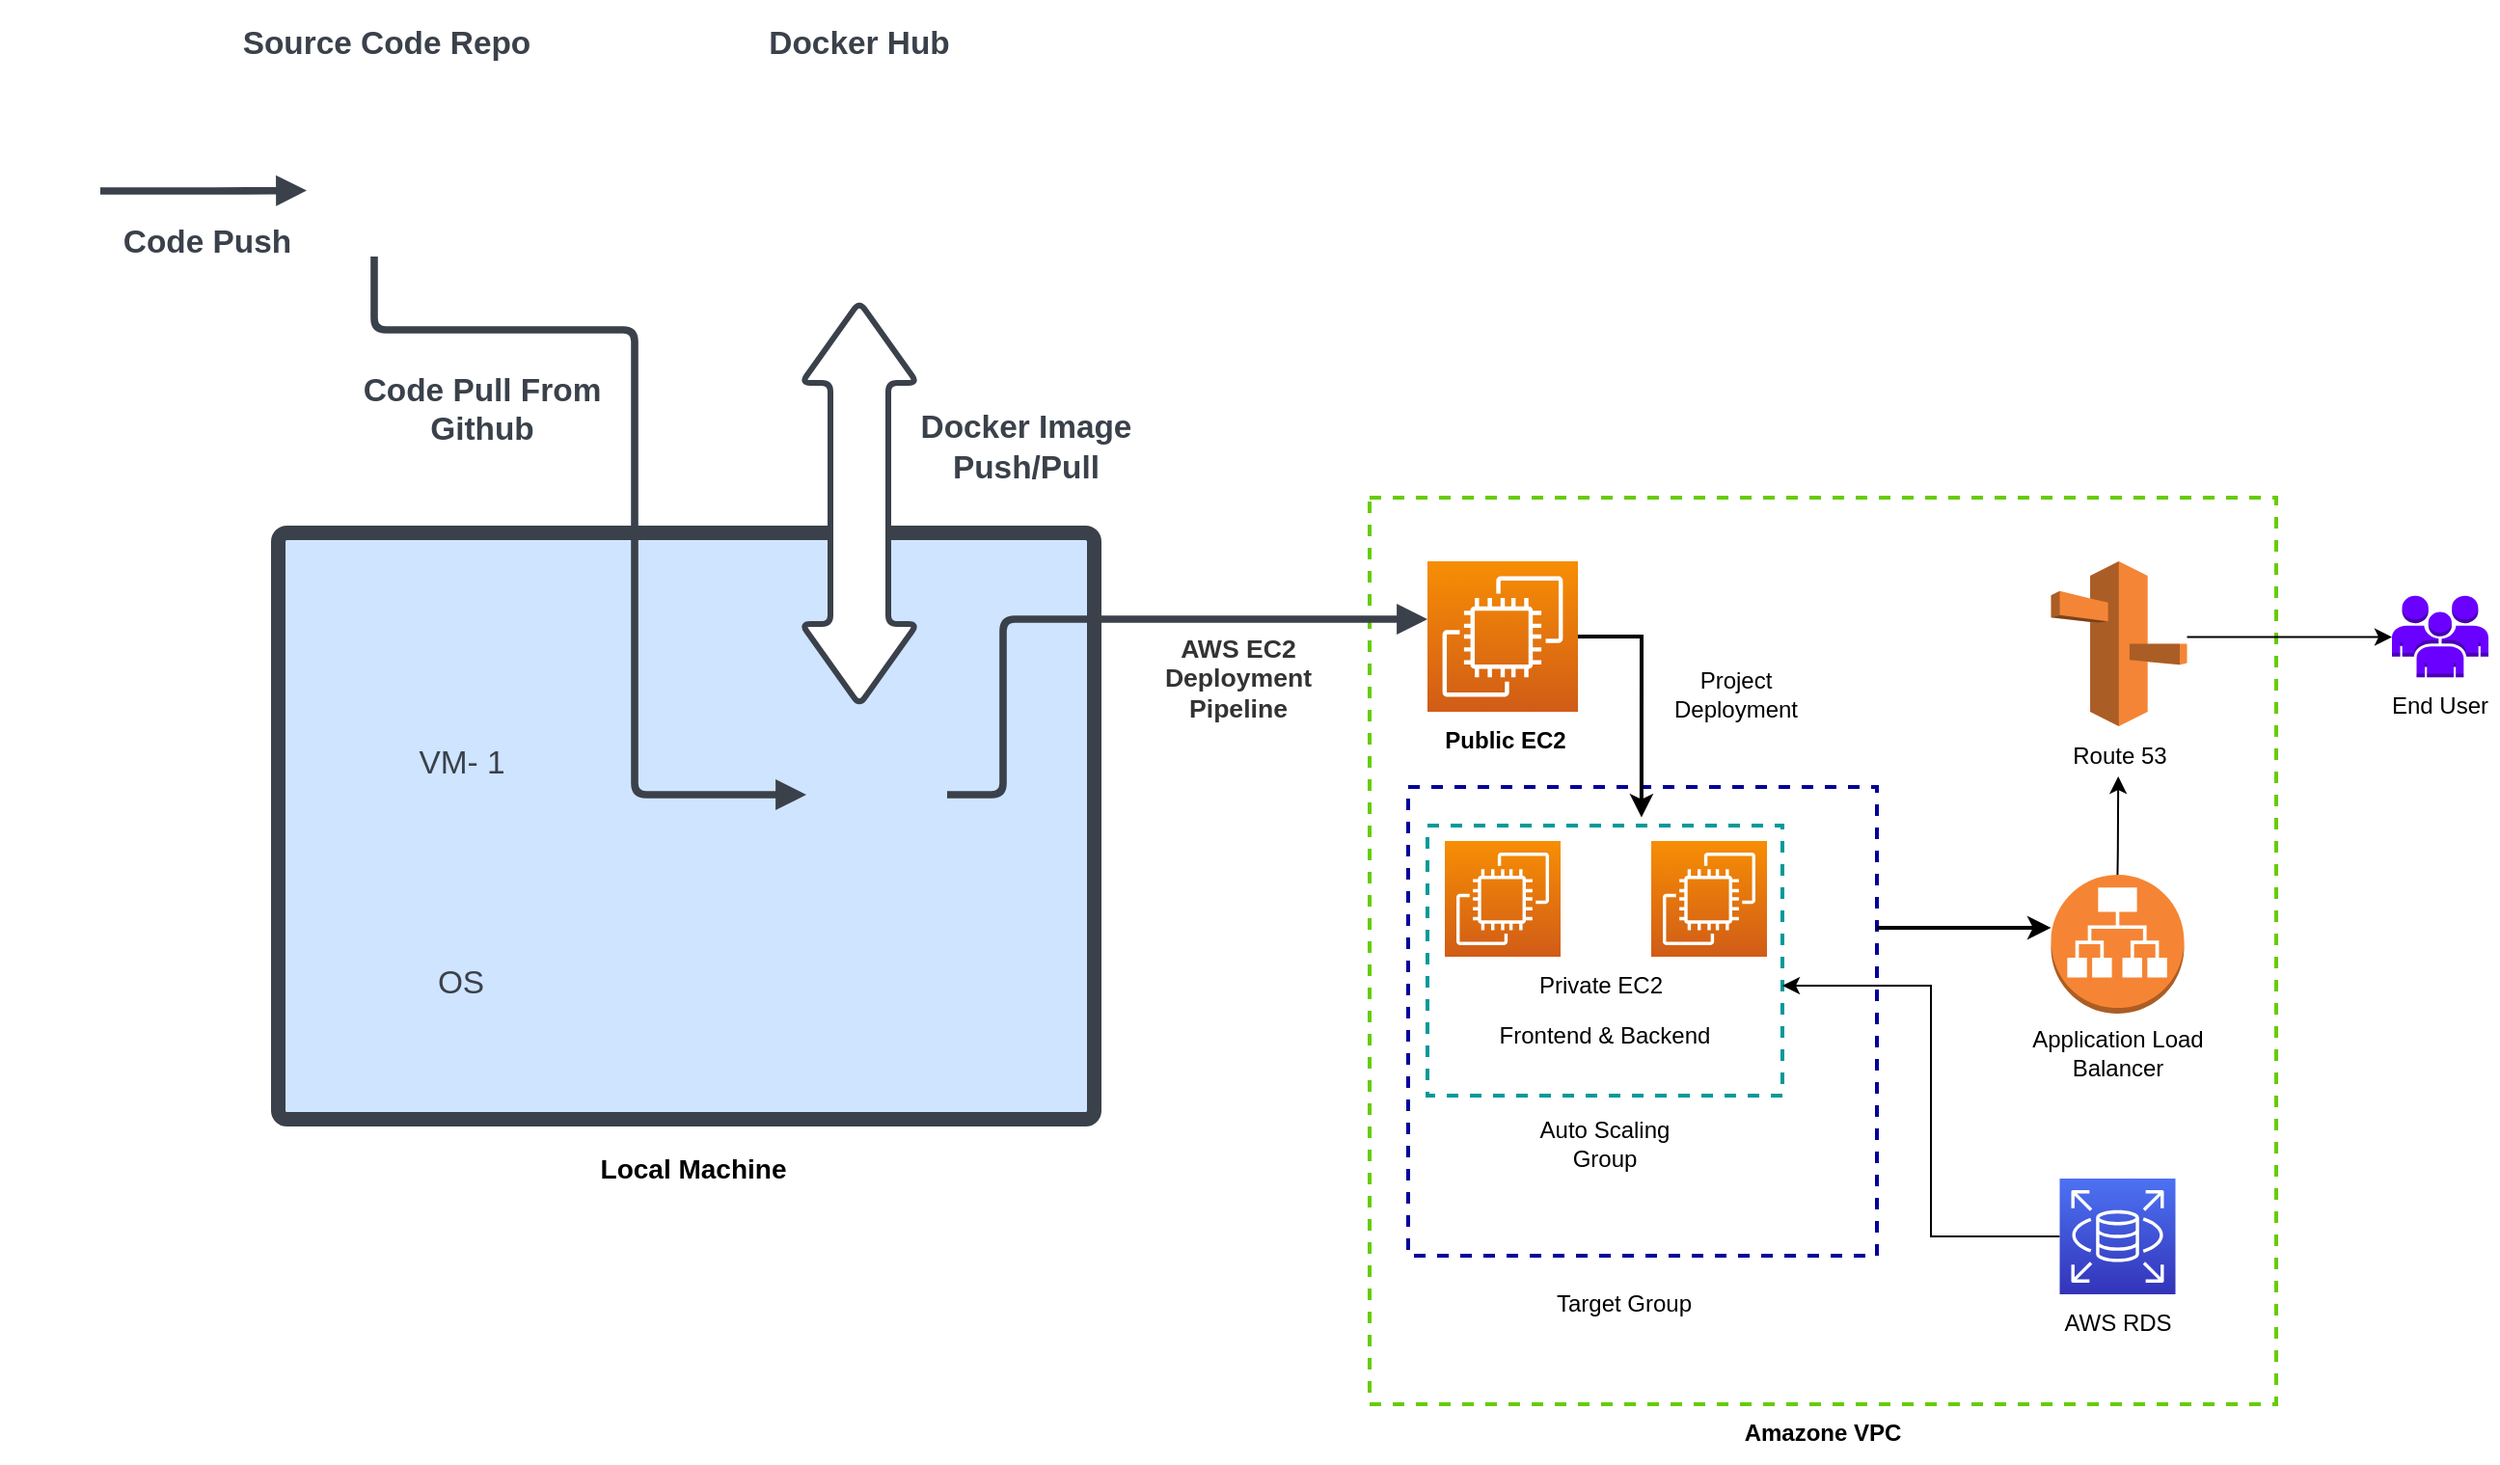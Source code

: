 <mxfile version="21.5.2" type="github">
  <diagram name="Page-1" id="__P3bBkNyp0BzFhK09_J">
    <mxGraphModel dx="7624" dy="1748" grid="1" gridSize="10" guides="1" tooltips="1" connect="1" arrows="1" fold="1" page="1" pageScale="1" pageWidth="827" pageHeight="1169" math="0" shadow="0">
      <root>
        <mxCell id="0" />
        <mxCell id="1" parent="0" />
        <mxCell id="Lb2MdEJ-lgtvsfjXcVbQ-63" value="" style="whiteSpace=wrap;html=1;aspect=fixed;strokeColor=#66CC00;fillColor=none;strokeWidth=2;rounded=0;perimeterSpacing=0;dashed=1;" vertex="1" parent="1">
          <mxGeometry x="-5810" y="-53" width="470" height="470" as="geometry" />
        </mxCell>
        <mxCell id="Lb2MdEJ-lgtvsfjXcVbQ-76" value="" style="whiteSpace=wrap;html=1;aspect=fixed;fillColor=none;dashed=1;strokeColor=#000099;strokeWidth=2;" vertex="1" parent="1">
          <mxGeometry x="-5790" y="97" width="243" height="243" as="geometry" />
        </mxCell>
        <mxCell id="Lb2MdEJ-lgtvsfjXcVbQ-100" value="" style="rounded=0;whiteSpace=wrap;html=1;fillColor=none;strokeColor=#009999;strokeWidth=2;dashed=1;" vertex="1" parent="1">
          <mxGeometry x="-5780" y="117" width="184" height="140" as="geometry" />
        </mxCell>
        <mxCell id="Lb2MdEJ-lgtvsfjXcVbQ-4" value="" style="points=[[0.714,0.338,0],[0.549,0.2,0],[0.85,0.198,0]];html=1;overflow=block;blockSpacing=1;whiteSpace=wrap;fontSize=13;spacing=3.8;strokeColor=#3a414a;strokeOpacity=100;fillOpacity=100;rounded=1;absoluteArcSize=1;arcSize=9;fillColor=#cfe4ff;strokeWidth=7.5;lucidId=tHR.RqMFKNO4;" vertex="1" parent="1">
          <mxGeometry x="-6376" y="-35" width="423" height="304" as="geometry" />
        </mxCell>
        <mxCell id="Lb2MdEJ-lgtvsfjXcVbQ-5" value="" style="html=1;overflow=block;blockSpacing=1;whiteSpace=wrap;shape=image;fontSize=13;spacing=0;strokeColor=none;strokeOpacity=100;strokeWidth=0;image=https://images.lucid.app/images/0839ae5e-1928-40da-9dd1-2a745bce146e/content;imageAspect=0;lucidId=lZQ.nhfzFDih;" vertex="1" parent="1">
          <mxGeometry x="-6120" y="71" width="91" height="60" as="geometry" />
        </mxCell>
        <mxCell id="Lb2MdEJ-lgtvsfjXcVbQ-6" value="" style="html=1;overflow=block;blockSpacing=1;whiteSpace=wrap;shape=image;fontSize=13;spacing=0;strokeColor=none;strokeOpacity=100;strokeWidth=0;image=https://images.lucid.app/images/5dbf9200-86ef-41af-bba9-ffb445953cea/content;imageAspect=0;lucidId=1ZQ.fj6Nxm91;" vertex="1" parent="1">
          <mxGeometry x="-6317" y="-7" width="73" height="69" as="geometry" />
        </mxCell>
        <mxCell id="Lb2MdEJ-lgtvsfjXcVbQ-9" value="" style="html=1;overflow=block;blockSpacing=1;whiteSpace=wrap;shape=image;fontSize=13;spacing=0;strokeColor=none;strokeOpacity=100;strokeWidth=0;image=https://images.lucid.app/images/7aab2980-8390-469f-9542-503a8dc7d49c/content;imageAspect=0;lucidId=39Q.k~S7HBWE;" vertex="1" parent="1">
          <mxGeometry x="-6141" y="-269" width="133" height="113" as="geometry" />
        </mxCell>
        <mxCell id="Lb2MdEJ-lgtvsfjXcVbQ-10" value="" style="html=1;overflow=block;blockSpacing=1;whiteSpace=wrap;shape=image;fontSize=13;spacing=0;strokeColor=none;strokeOpacity=100;strokeWidth=0;image=https://images.lucid.app/images/96fd7c5d-47f8-4f27-a543-2824d02b5435/content;imageAspect=0;lucidId=p~Q.Xl.0O8On;" vertex="1" parent="1">
          <mxGeometry x="-6361" y="-254" width="76" height="76" as="geometry" />
        </mxCell>
        <mxCell id="Lb2MdEJ-lgtvsfjXcVbQ-12" value="" style="html=1;jettySize=18;whiteSpace=wrap;fontSize=13;strokeColor=#3a414a;strokeOpacity=100;strokeWidth=3.8;rounded=1;arcSize=12;edgeStyle=orthogonalEdgeStyle;startArrow=none;endArrow=block;endFill=1;exitX=0.5;exitY=1;exitPerimeter=0;lucidId=YYS.RZbuwzPK;" edge="1" parent="1">
          <mxGeometry width="100" height="100" relative="1" as="geometry">
            <Array as="points">
              <mxPoint x="-6326" y="-140" />
              <mxPoint x="-6191" y="-140" />
              <mxPoint x="-6191" y="101" />
            </Array>
            <mxPoint x="-6326" y="-178" as="sourcePoint" />
            <mxPoint x="-6102" y="101" as="targetPoint" />
          </mxGeometry>
        </mxCell>
        <mxCell id="Lb2MdEJ-lgtvsfjXcVbQ-13" value="VM- 1" style="html=1;overflow=block;blockSpacing=1;whiteSpace=wrap;fontSize=16.7;fontColor=#3a414a;spacing=3.8;strokeOpacity=0;fillOpacity=0;rounded=1;absoluteArcSize=1;arcSize=9;fillColor=#ffffff;strokeWidth=0.8;lucidId=PZS.uT0q8Rq6;" vertex="1" parent="1">
          <mxGeometry x="-6326" y="71" width="91" height="25" as="geometry" />
        </mxCell>
        <mxCell id="Lb2MdEJ-lgtvsfjXcVbQ-21" value="" style="html=1;overflow=block;blockSpacing=1;whiteSpace=wrap;shape=image;fontSize=13;spacing=0;strokeColor=none;strokeOpacity=100;strokeWidth=0;image=https://images.lucid.app/images/77aa2bb6-9937-4ae3-a3e1-917ee15fafa7/content;imageAspect=0;lucidId=PaT.EkcdLVLc;" vertex="1" parent="1">
          <mxGeometry x="-6326" y="152" width="110" height="26" as="geometry" />
        </mxCell>
        <mxCell id="Lb2MdEJ-lgtvsfjXcVbQ-22" value="OS" style="html=1;overflow=block;blockSpacing=1;whiteSpace=wrap;fontSize=16.7;fontColor=#3a414a;spacing=3.8;strokeOpacity=0;fillOpacity=0;rounded=1;absoluteArcSize=1;arcSize=9;fillColor=#ffffff;strokeWidth=0.8;lucidId=~aT.bKo5OBzp;" vertex="1" parent="1">
          <mxGeometry x="-6311" y="181" width="60" height="35" as="geometry" />
        </mxCell>
        <mxCell id="Lb2MdEJ-lgtvsfjXcVbQ-23" value="Source Code Repo" style="html=1;overflow=block;blockSpacing=1;whiteSpace=wrap;fontSize=16.7;fontColor=#3a414a;fontStyle=1;spacing=3.8;strokeOpacity=0;fillOpacity=0;rounded=1;absoluteArcSize=1;arcSize=9;fillColor=#ffffff;strokeWidth=0.8;lucidId=rfT.Em8CiN_r;" vertex="1" parent="1">
          <mxGeometry x="-6414" y="-310" width="189" height="43" as="geometry" />
        </mxCell>
        <mxCell id="Lb2MdEJ-lgtvsfjXcVbQ-24" value="" style="shape=doubleArrow;arrowWidth=0.5;arrowSize=0.201;whiteSpace=wrap;fontSize=13;spacing=3.8;strokeColor=#3a414a;strokeOpacity=100;rounded=1;absoluteArcSize=1;arcSize=9;rotation=-270;strokeWidth=3;html=1;" vertex="1" parent="1">
          <mxGeometry x="-6179" y="-80" width="209" height="60" as="geometry" />
        </mxCell>
        <mxCell id="Lb2MdEJ-lgtvsfjXcVbQ-25" value="Docker Hub" style="html=1;overflow=block;blockSpacing=1;whiteSpace=wrap;fontSize=16.7;fontColor=#3a414a;fontStyle=1;spacing=3.8;strokeOpacity=0;fillOpacity=0;rounded=1;absoluteArcSize=1;arcSize=9;fillColor=#ffffff;strokeWidth=0.8;lucidId=KgT.KoDKqtLL;" vertex="1" parent="1">
          <mxGeometry x="-6165" y="-310" width="181" height="43" as="geometry" />
        </mxCell>
        <mxCell id="Lb2MdEJ-lgtvsfjXcVbQ-35" value="" style="html=1;jettySize=18;whiteSpace=wrap;fontSize=13;strokeColor=#3a414a;strokeOpacity=100;strokeWidth=3.8;rounded=1;arcSize=12;edgeStyle=orthogonalEdgeStyle;startArrow=none;endArrow=block;endFill=1;exitX=1;exitY=0.5;lucidId=XIT.VC7dbxih;exitDx=0;exitDy=0;" edge="1" parent="1" source="Lb2MdEJ-lgtvsfjXcVbQ-5" target="Lb2MdEJ-lgtvsfjXcVbQ-65">
          <mxGeometry width="100" height="100" relative="1" as="geometry">
            <Array as="points">
              <mxPoint x="-6000" y="101" />
              <mxPoint x="-6000" y="10" />
            </Array>
            <mxPoint x="-5750" y="10" as="targetPoint" />
          </mxGeometry>
        </mxCell>
        <mxCell id="Lb2MdEJ-lgtvsfjXcVbQ-48" value="Docker Image Push/Pull" style="html=1;overflow=block;blockSpacing=1;whiteSpace=wrap;fontSize=16.7;fontColor=#3a414a;fontStyle=1;spacing=3.8;strokeOpacity=0;fillOpacity=0;rounded=1;absoluteArcSize=1;arcSize=9;fillColor=#ffffff;strokeWidth=0.8;lucidId=Dp-.tNbPMVZ.;" vertex="1" parent="1">
          <mxGeometry x="-6052" y="-106" width="128" height="53" as="geometry" />
        </mxCell>
        <mxCell id="Lb2MdEJ-lgtvsfjXcVbQ-49" value="Code Pull From Github" style="html=1;overflow=block;blockSpacing=1;whiteSpace=wrap;fontSize=16.7;fontColor=#3a414a;fontStyle=1;spacing=3.8;strokeOpacity=0;fillOpacity=0;rounded=1;absoluteArcSize=1;arcSize=9;fillColor=#ffffff;strokeWidth=0.8;lucidId=_p-.m4A0VA30;" vertex="1" parent="1">
          <mxGeometry x="-6339" y="-122" width="138" height="43" as="geometry" />
        </mxCell>
        <mxCell id="Lb2MdEJ-lgtvsfjXcVbQ-50" value="AWS EC2 Deployment Pipeline" style="html=1;overflow=block;blockSpacing=1;whiteSpace=wrap;fontSize=13.3;fontColor=#333333;fontStyle=1;align=center;spacing=3.8;strokeOpacity=0;fillOpacity=0;rounded=1;absoluteArcSize=1;arcSize=9;fillColor=#ffffff;strokeWidth=0.8;lucidId=1q-.gLM~SQ97;" vertex="1" parent="1">
          <mxGeometry x="-5946" y="14" width="136" height="48" as="geometry" />
        </mxCell>
        <mxCell id="Lb2MdEJ-lgtvsfjXcVbQ-51" value="" style="html=1;overflow=block;blockSpacing=1;whiteSpace=wrap;shape=image;fontSize=13;spacing=0;strokeColor=none;strokeOpacity=100;strokeWidth=0;image=https://images.lucid.app/images/9f01b302-5040-4e6e-be54-d4b0a862a444/content;imageAspect=0;lucidId=st-.MnG1-Kka;" vertex="1" parent="1">
          <mxGeometry x="-6520" y="-235" width="52" height="46" as="geometry" />
        </mxCell>
        <mxCell id="Lb2MdEJ-lgtvsfjXcVbQ-52" value="" style="html=1;jettySize=18;whiteSpace=wrap;fontSize=13;strokeColor=#3a414a;strokeOpacity=100;strokeWidth=3.8;rounded=1;arcSize=12;edgeStyle=orthogonalEdgeStyle;startArrow=none;endArrow=block;endFill=1;exitX=1;exitY=0.5;exitPerimeter=0;entryX=0;entryY=0.55;entryPerimeter=0;lucidId=3t-.5YrvoPGL;" edge="1" parent="1" source="Lb2MdEJ-lgtvsfjXcVbQ-51" target="Lb2MdEJ-lgtvsfjXcVbQ-10">
          <mxGeometry width="100" height="100" relative="1" as="geometry">
            <Array as="points" />
          </mxGeometry>
        </mxCell>
        <mxCell id="Lb2MdEJ-lgtvsfjXcVbQ-53" value="Code Push" style="html=1;overflow=block;blockSpacing=1;whiteSpace=wrap;fontSize=16.7;fontColor=#3a414a;fontStyle=1;spacing=3.8;strokeOpacity=0;fillOpacity=0;rounded=1;absoluteArcSize=1;arcSize=9;fillColor=#ffffff;strokeWidth=0.8;lucidId=mu-.389LFaOt;" vertex="1" parent="1">
          <mxGeometry x="-6464" y="-202" width="103" height="34" as="geometry" />
        </mxCell>
        <mxCell id="Lb2MdEJ-lgtvsfjXcVbQ-64" value="&lt;b&gt;Amazone VPC&lt;/b&gt;" style="text;html=1;strokeColor=none;fillColor=none;align=center;verticalAlign=middle;whiteSpace=wrap;rounded=0;" vertex="1" parent="1">
          <mxGeometry x="-5630" y="417" width="110" height="30" as="geometry" />
        </mxCell>
        <mxCell id="Lb2MdEJ-lgtvsfjXcVbQ-107" style="edgeStyle=orthogonalEdgeStyle;rounded=0;orthogonalLoop=1;jettySize=auto;html=1;exitX=1;exitY=0.5;exitDx=0;exitDy=0;exitPerimeter=0;entryX=0.603;entryY=-0.03;entryDx=0;entryDy=0;entryPerimeter=0;strokeWidth=2;" edge="1" parent="1" source="Lb2MdEJ-lgtvsfjXcVbQ-65" target="Lb2MdEJ-lgtvsfjXcVbQ-100">
          <mxGeometry relative="1" as="geometry" />
        </mxCell>
        <mxCell id="Lb2MdEJ-lgtvsfjXcVbQ-65" value="" style="sketch=0;points=[[0,0,0],[0.25,0,0],[0.5,0,0],[0.75,0,0],[1,0,0],[0,1,0],[0.25,1,0],[0.5,1,0],[0.75,1,0],[1,1,0],[0,0.25,0],[0,0.5,0],[0,0.75,0],[1,0.25,0],[1,0.5,0],[1,0.75,0]];outlineConnect=0;fontColor=#232F3E;gradientColor=#F78E04;gradientDirection=north;fillColor=#D05C17;strokeColor=#ffffff;dashed=0;verticalLabelPosition=bottom;verticalAlign=top;align=center;html=1;fontSize=12;fontStyle=0;aspect=fixed;shape=mxgraph.aws4.resourceIcon;resIcon=mxgraph.aws4.ec2;" vertex="1" parent="1">
          <mxGeometry x="-5780" y="-20" width="78" height="78" as="geometry" />
        </mxCell>
        <mxCell id="Lb2MdEJ-lgtvsfjXcVbQ-67" value="&lt;b&gt;Public EC2&lt;/b&gt;" style="text;html=1;strokeColor=none;fillColor=none;align=center;verticalAlign=middle;whiteSpace=wrap;rounded=0;" vertex="1" parent="1">
          <mxGeometry x="-5780" y="58" width="81" height="30" as="geometry" />
        </mxCell>
        <mxCell id="Lb2MdEJ-lgtvsfjXcVbQ-91" style="edgeStyle=orthogonalEdgeStyle;rounded=0;orthogonalLoop=1;jettySize=auto;html=1;strokeWidth=2;" edge="1" parent="1" source="Lb2MdEJ-lgtvsfjXcVbQ-76" target="Lb2MdEJ-lgtvsfjXcVbQ-90">
          <mxGeometry relative="1" as="geometry">
            <Array as="points">
              <mxPoint x="-5500" y="170" />
              <mxPoint x="-5500" y="170" />
            </Array>
          </mxGeometry>
        </mxCell>
        <mxCell id="Lb2MdEJ-lgtvsfjXcVbQ-78" value="" style="sketch=0;points=[[0,0,0],[0.25,0,0],[0.5,0,0],[0.75,0,0],[1,0,0],[0,1,0],[0.25,1,0],[0.5,1,0],[0.75,1,0],[1,1,0],[0,0.25,0],[0,0.5,0],[0,0.75,0],[1,0.25,0],[1,0.5,0],[1,0.75,0]];outlineConnect=0;fontColor=#232F3E;gradientColor=#F78E04;gradientDirection=north;fillColor=#D05C17;strokeColor=#ffffff;dashed=0;verticalLabelPosition=bottom;verticalAlign=top;align=center;html=1;fontSize=12;fontStyle=0;aspect=fixed;shape=mxgraph.aws4.resourceIcon;resIcon=mxgraph.aws4.ec2;" vertex="1" parent="1">
          <mxGeometry x="-5771" y="125" width="60" height="60" as="geometry" />
        </mxCell>
        <mxCell id="Lb2MdEJ-lgtvsfjXcVbQ-79" value="" style="sketch=0;points=[[0,0,0],[0.25,0,0],[0.5,0,0],[0.75,0,0],[1,0,0],[0,1,0],[0.25,1,0],[0.5,1,0],[0.75,1,0],[1,1,0],[0,0.25,0],[0,0.5,0],[0,0.75,0],[1,0.25,0],[1,0.5,0],[1,0.75,0]];outlineConnect=0;fontColor=#232F3E;gradientColor=#F78E04;gradientDirection=north;fillColor=#D05C17;strokeColor=#ffffff;dashed=0;verticalLabelPosition=bottom;verticalAlign=top;align=center;html=1;fontSize=12;fontStyle=0;aspect=fixed;shape=mxgraph.aws4.resourceIcon;resIcon=mxgraph.aws4.ec2;" vertex="1" parent="1">
          <mxGeometry x="-5664" y="125" width="60" height="60" as="geometry" />
        </mxCell>
        <mxCell id="Lb2MdEJ-lgtvsfjXcVbQ-80" value="Target Group" style="text;html=1;strokeColor=none;fillColor=none;align=center;verticalAlign=middle;whiteSpace=wrap;rounded=0;" vertex="1" parent="1">
          <mxGeometry x="-5720" y="350" width="84" height="30" as="geometry" />
        </mxCell>
        <mxCell id="Lb2MdEJ-lgtvsfjXcVbQ-82" value="Private EC2" style="text;html=1;strokeColor=none;fillColor=none;align=center;verticalAlign=middle;whiteSpace=wrap;rounded=0;" vertex="1" parent="1">
          <mxGeometry x="-5730" y="185" width="80" height="30" as="geometry" />
        </mxCell>
        <mxCell id="Lb2MdEJ-lgtvsfjXcVbQ-83" value="Frontend &amp;amp; Backend" style="text;html=1;strokeColor=none;fillColor=none;align=center;verticalAlign=middle;whiteSpace=wrap;rounded=0;" vertex="1" parent="1">
          <mxGeometry x="-5748" y="210.5" width="120" height="30" as="geometry" />
        </mxCell>
        <mxCell id="Lb2MdEJ-lgtvsfjXcVbQ-99" value="" style="edgeStyle=orthogonalEdgeStyle;rounded=0;orthogonalLoop=1;jettySize=auto;html=1;" edge="1" parent="1" source="Lb2MdEJ-lgtvsfjXcVbQ-84" target="Lb2MdEJ-lgtvsfjXcVbQ-100">
          <mxGeometry relative="1" as="geometry">
            <Array as="points">
              <mxPoint x="-5519" y="330" />
              <mxPoint x="-5519" y="200" />
            </Array>
          </mxGeometry>
        </mxCell>
        <mxCell id="Lb2MdEJ-lgtvsfjXcVbQ-84" value="" style="sketch=0;points=[[0,0,0],[0.25,0,0],[0.5,0,0],[0.75,0,0],[1,0,0],[0,1,0],[0.25,1,0],[0.5,1,0],[0.75,1,0],[1,1,0],[0,0.25,0],[0,0.5,0],[0,0.75,0],[1,0.25,0],[1,0.5,0],[1,0.75,0]];outlineConnect=0;fontColor=#232F3E;gradientColor=#4D72F3;gradientDirection=north;fillColor=#3334B9;strokeColor=#ffffff;dashed=0;verticalLabelPosition=bottom;verticalAlign=top;align=center;html=1;fontSize=12;fontStyle=0;aspect=fixed;shape=mxgraph.aws4.resourceIcon;resIcon=mxgraph.aws4.rds;" vertex="1" parent="1">
          <mxGeometry x="-5452.25" y="300" width="60" height="60" as="geometry" />
        </mxCell>
        <mxCell id="Lb2MdEJ-lgtvsfjXcVbQ-85" value="AWS RDS" style="text;html=1;strokeColor=none;fillColor=none;align=center;verticalAlign=middle;whiteSpace=wrap;rounded=0;" vertex="1" parent="1">
          <mxGeometry x="-5457.25" y="360" width="70" height="30" as="geometry" />
        </mxCell>
        <mxCell id="Lb2MdEJ-lgtvsfjXcVbQ-97" style="edgeStyle=orthogonalEdgeStyle;rounded=0;orthogonalLoop=1;jettySize=auto;html=1;" edge="1" parent="1" source="Lb2MdEJ-lgtvsfjXcVbQ-88">
          <mxGeometry relative="1" as="geometry">
            <mxPoint x="-5280" y="19.25" as="targetPoint" />
            <Array as="points">
              <mxPoint x="-5420" y="20" />
              <mxPoint x="-5420" y="20" />
            </Array>
          </mxGeometry>
        </mxCell>
        <mxCell id="Lb2MdEJ-lgtvsfjXcVbQ-88" value="" style="outlineConnect=0;dashed=0;verticalLabelPosition=bottom;verticalAlign=top;align=center;html=1;shape=mxgraph.aws3.route_53;fillColor=#F58536;gradientColor=none;" vertex="1" parent="1">
          <mxGeometry x="-5456.75" y="-20" width="70.5" height="85.5" as="geometry" />
        </mxCell>
        <mxCell id="Lb2MdEJ-lgtvsfjXcVbQ-89" value="Project Deployment" style="text;html=1;strokeColor=none;fillColor=none;align=center;verticalAlign=middle;whiteSpace=wrap;rounded=0;" vertex="1" parent="1">
          <mxGeometry x="-5662" y="34" width="84" height="30" as="geometry" />
        </mxCell>
        <mxCell id="Lb2MdEJ-lgtvsfjXcVbQ-95" style="edgeStyle=orthogonalEdgeStyle;rounded=0;orthogonalLoop=1;jettySize=auto;html=1;exitX=0.5;exitY=0;exitDx=0;exitDy=0;exitPerimeter=0;entryX=0.5;entryY=1;entryDx=0;entryDy=0;entryPerimeter=0;" edge="1" parent="1">
          <mxGeometry relative="1" as="geometry">
            <mxPoint x="-5422.65" y="168.5" as="sourcePoint" />
            <mxPoint x="-5421.9" y="91.5" as="targetPoint" />
          </mxGeometry>
        </mxCell>
        <mxCell id="Lb2MdEJ-lgtvsfjXcVbQ-90" value="" style="outlineConnect=0;dashed=0;verticalLabelPosition=bottom;verticalAlign=top;align=center;html=1;shape=mxgraph.aws3.application_load_balancer;fillColor=#F58534;gradientColor=none;" vertex="1" parent="1">
          <mxGeometry x="-5456.75" y="142.5" width="69" height="72" as="geometry" />
        </mxCell>
        <mxCell id="Lb2MdEJ-lgtvsfjXcVbQ-92" value="Application Load Balancer" style="text;html=1;strokeColor=none;fillColor=none;align=center;verticalAlign=middle;whiteSpace=wrap;rounded=0;" vertex="1" parent="1">
          <mxGeometry x="-5480" y="219.5" width="115.5" height="30" as="geometry" />
        </mxCell>
        <mxCell id="Lb2MdEJ-lgtvsfjXcVbQ-96" value="Route 53" style="text;html=1;strokeColor=none;fillColor=none;align=center;verticalAlign=middle;whiteSpace=wrap;rounded=0;" vertex="1" parent="1">
          <mxGeometry x="-5451.5" y="65.5" width="60" height="30" as="geometry" />
        </mxCell>
        <mxCell id="Lb2MdEJ-lgtvsfjXcVbQ-98" value="" style="outlineConnect=0;dashed=0;verticalLabelPosition=bottom;verticalAlign=top;align=center;html=1;shape=mxgraph.aws3.users;fillColor=#6a00ff;fontColor=#ffffff;strokeColor=#3700CC;" vertex="1" parent="1">
          <mxGeometry x="-5280" y="-2.12" width="50" height="42.25" as="geometry" />
        </mxCell>
        <mxCell id="Lb2MdEJ-lgtvsfjXcVbQ-101" style="edgeStyle=orthogonalEdgeStyle;rounded=0;orthogonalLoop=1;jettySize=auto;html=1;exitX=0.5;exitY=1;exitDx=0;exitDy=0;" edge="1" parent="1" source="Lb2MdEJ-lgtvsfjXcVbQ-100" target="Lb2MdEJ-lgtvsfjXcVbQ-100">
          <mxGeometry relative="1" as="geometry" />
        </mxCell>
        <mxCell id="Lb2MdEJ-lgtvsfjXcVbQ-102" value="Auto Scaling Group" style="text;html=1;strokeColor=none;fillColor=none;align=center;verticalAlign=middle;whiteSpace=wrap;rounded=0;" vertex="1" parent="1">
          <mxGeometry x="-5740" y="267" width="104" height="30" as="geometry" />
        </mxCell>
        <mxCell id="Lb2MdEJ-lgtvsfjXcVbQ-104" value="End User" style="text;html=1;strokeColor=none;fillColor=none;align=center;verticalAlign=middle;whiteSpace=wrap;rounded=0;" vertex="1" parent="1">
          <mxGeometry x="-5285" y="40.13" width="60" height="30" as="geometry" />
        </mxCell>
        <mxCell id="Lb2MdEJ-lgtvsfjXcVbQ-109" value="&lt;b&gt;&lt;font style=&quot;font-size: 14px;&quot;&gt;Local Machine&lt;/font&gt;&lt;/b&gt;" style="text;html=1;strokeColor=none;fillColor=none;align=center;verticalAlign=middle;whiteSpace=wrap;rounded=0;" vertex="1" parent="1">
          <mxGeometry x="-6220" y="280" width="118.5" height="30" as="geometry" />
        </mxCell>
      </root>
    </mxGraphModel>
  </diagram>
</mxfile>

